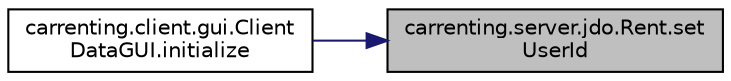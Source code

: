 digraph "carrenting.server.jdo.Rent.setUserId"
{
 // LATEX_PDF_SIZE
  edge [fontname="Helvetica",fontsize="10",labelfontname="Helvetica",labelfontsize="10"];
  node [fontname="Helvetica",fontsize="10",shape=record];
  rankdir="RL";
  Node55 [label="carrenting.server.jdo.Rent.set\lUserId",height=0.2,width=0.4,color="black", fillcolor="grey75", style="filled", fontcolor="black",tooltip=" "];
  Node55 -> Node56 [dir="back",color="midnightblue",fontsize="10",style="solid",fontname="Helvetica"];
  Node56 [label="carrenting.client.gui.Client\lDataGUI.initialize",height=0.2,width=0.4,color="black", fillcolor="white", style="filled",URL="$classcarrenting_1_1client_1_1gui_1_1_client_data_g_u_i.html#a2eb7f748bf70c5f4e42c71106a604a40",tooltip=" "];
}

